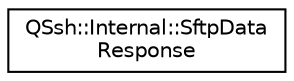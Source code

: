 digraph "Graphical Class Hierarchy"
{
  edge [fontname="Helvetica",fontsize="10",labelfontname="Helvetica",labelfontsize="10"];
  node [fontname="Helvetica",fontsize="10",shape=record];
  rankdir="LR";
  Node0 [label="QSsh::Internal::SftpData\lResponse",height=0.2,width=0.4,color="black", fillcolor="white", style="filled",URL="$struct_q_ssh_1_1_internal_1_1_sftp_data_response.html"];
}
